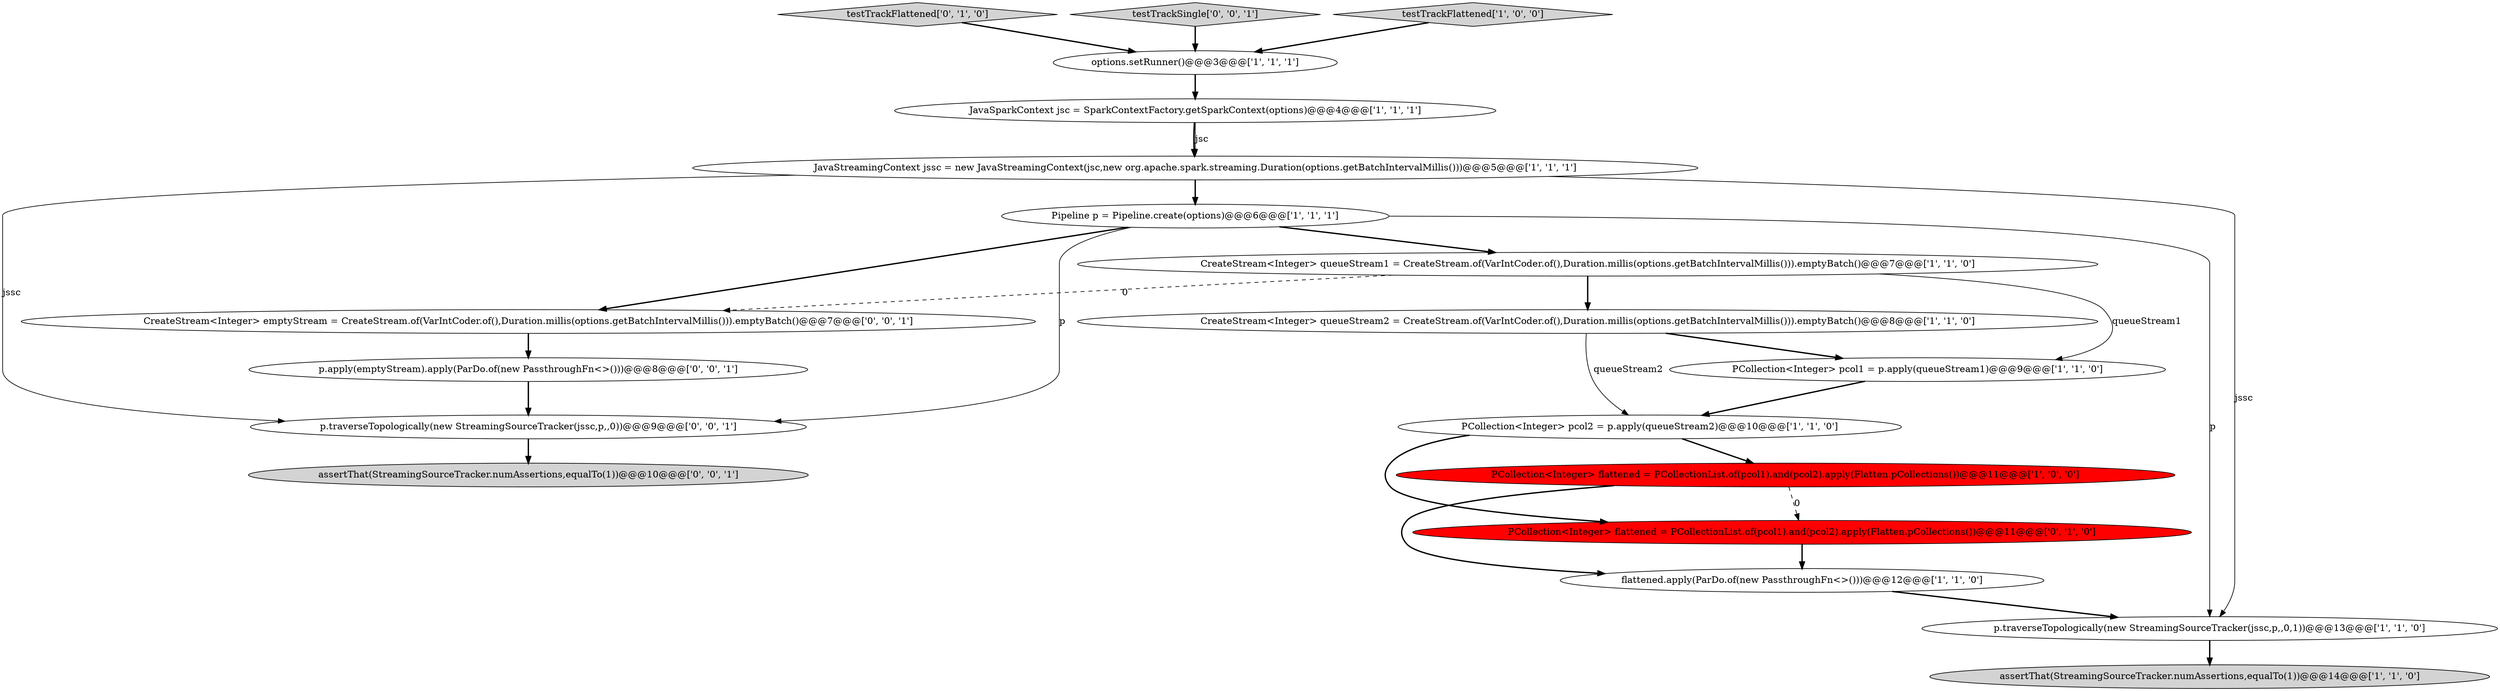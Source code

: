 digraph {
13 [style = filled, label = "testTrackFlattened['0', '1', '0']", fillcolor = lightgray, shape = diamond image = "AAA0AAABBB2BBB"];
4 [style = filled, label = "options.setRunner()@@@3@@@['1', '1', '1']", fillcolor = white, shape = ellipse image = "AAA0AAABBB1BBB"];
3 [style = filled, label = "flattened.apply(ParDo.of(new PassthroughFn<>()))@@@12@@@['1', '1', '0']", fillcolor = white, shape = ellipse image = "AAA0AAABBB1BBB"];
8 [style = filled, label = "Pipeline p = Pipeline.create(options)@@@6@@@['1', '1', '1']", fillcolor = white, shape = ellipse image = "AAA0AAABBB1BBB"];
17 [style = filled, label = "p.traverseTopologically(new StreamingSourceTracker(jssc,p,,0))@@@9@@@['0', '0', '1']", fillcolor = white, shape = ellipse image = "AAA0AAABBB3BBB"];
7 [style = filled, label = "assertThat(StreamingSourceTracker.numAssertions,equalTo(1))@@@14@@@['1', '1', '0']", fillcolor = lightgray, shape = ellipse image = "AAA0AAABBB1BBB"];
16 [style = filled, label = "p.apply(emptyStream).apply(ParDo.of(new PassthroughFn<>()))@@@8@@@['0', '0', '1']", fillcolor = white, shape = ellipse image = "AAA0AAABBB3BBB"];
1 [style = filled, label = "PCollection<Integer> flattened = PCollectionList.of(pcol1).and(pcol2).apply(Flatten.pCollections())@@@11@@@['1', '0', '0']", fillcolor = red, shape = ellipse image = "AAA1AAABBB1BBB"];
19 [style = filled, label = "CreateStream<Integer> emptyStream = CreateStream.of(VarIntCoder.of(),Duration.millis(options.getBatchIntervalMillis())).emptyBatch()@@@7@@@['0', '0', '1']", fillcolor = white, shape = ellipse image = "AAA0AAABBB3BBB"];
9 [style = filled, label = "PCollection<Integer> pcol2 = p.apply(queueStream2)@@@10@@@['1', '1', '0']", fillcolor = white, shape = ellipse image = "AAA0AAABBB1BBB"];
11 [style = filled, label = "CreateStream<Integer> queueStream1 = CreateStream.of(VarIntCoder.of(),Duration.millis(options.getBatchIntervalMillis())).emptyBatch()@@@7@@@['1', '1', '0']", fillcolor = white, shape = ellipse image = "AAA0AAABBB1BBB"];
2 [style = filled, label = "p.traverseTopologically(new StreamingSourceTracker(jssc,p,,0,1))@@@13@@@['1', '1', '0']", fillcolor = white, shape = ellipse image = "AAA0AAABBB1BBB"];
14 [style = filled, label = "PCollection<Integer> flattened = PCollectionList.of(pcol1).and(pcol2).apply(Flatten.pCollections())@@@11@@@['0', '1', '0']", fillcolor = red, shape = ellipse image = "AAA1AAABBB2BBB"];
15 [style = filled, label = "assertThat(StreamingSourceTracker.numAssertions,equalTo(1))@@@10@@@['0', '0', '1']", fillcolor = lightgray, shape = ellipse image = "AAA0AAABBB3BBB"];
10 [style = filled, label = "JavaSparkContext jsc = SparkContextFactory.getSparkContext(options)@@@4@@@['1', '1', '1']", fillcolor = white, shape = ellipse image = "AAA0AAABBB1BBB"];
18 [style = filled, label = "testTrackSingle['0', '0', '1']", fillcolor = lightgray, shape = diamond image = "AAA0AAABBB3BBB"];
0 [style = filled, label = "JavaStreamingContext jssc = new JavaStreamingContext(jsc,new org.apache.spark.streaming.Duration(options.getBatchIntervalMillis()))@@@5@@@['1', '1', '1']", fillcolor = white, shape = ellipse image = "AAA0AAABBB1BBB"];
6 [style = filled, label = "CreateStream<Integer> queueStream2 = CreateStream.of(VarIntCoder.of(),Duration.millis(options.getBatchIntervalMillis())).emptyBatch()@@@8@@@['1', '1', '0']", fillcolor = white, shape = ellipse image = "AAA0AAABBB1BBB"];
5 [style = filled, label = "PCollection<Integer> pcol1 = p.apply(queueStream1)@@@9@@@['1', '1', '0']", fillcolor = white, shape = ellipse image = "AAA0AAABBB1BBB"];
12 [style = filled, label = "testTrackFlattened['1', '0', '0']", fillcolor = lightgray, shape = diamond image = "AAA0AAABBB1BBB"];
4->10 [style = bold, label=""];
14->3 [style = bold, label=""];
5->9 [style = bold, label=""];
1->14 [style = dashed, label="0"];
8->19 [style = bold, label=""];
6->9 [style = solid, label="queueStream2"];
11->6 [style = bold, label=""];
1->3 [style = bold, label=""];
16->17 [style = bold, label=""];
19->16 [style = bold, label=""];
6->5 [style = bold, label=""];
18->4 [style = bold, label=""];
3->2 [style = bold, label=""];
12->4 [style = bold, label=""];
0->17 [style = solid, label="jssc"];
11->19 [style = dashed, label="0"];
0->2 [style = solid, label="jssc"];
10->0 [style = bold, label=""];
0->8 [style = bold, label=""];
17->15 [style = bold, label=""];
9->14 [style = bold, label=""];
8->2 [style = solid, label="p"];
2->7 [style = bold, label=""];
9->1 [style = bold, label=""];
8->17 [style = solid, label="p"];
8->11 [style = bold, label=""];
10->0 [style = solid, label="jsc"];
11->5 [style = solid, label="queueStream1"];
13->4 [style = bold, label=""];
}
